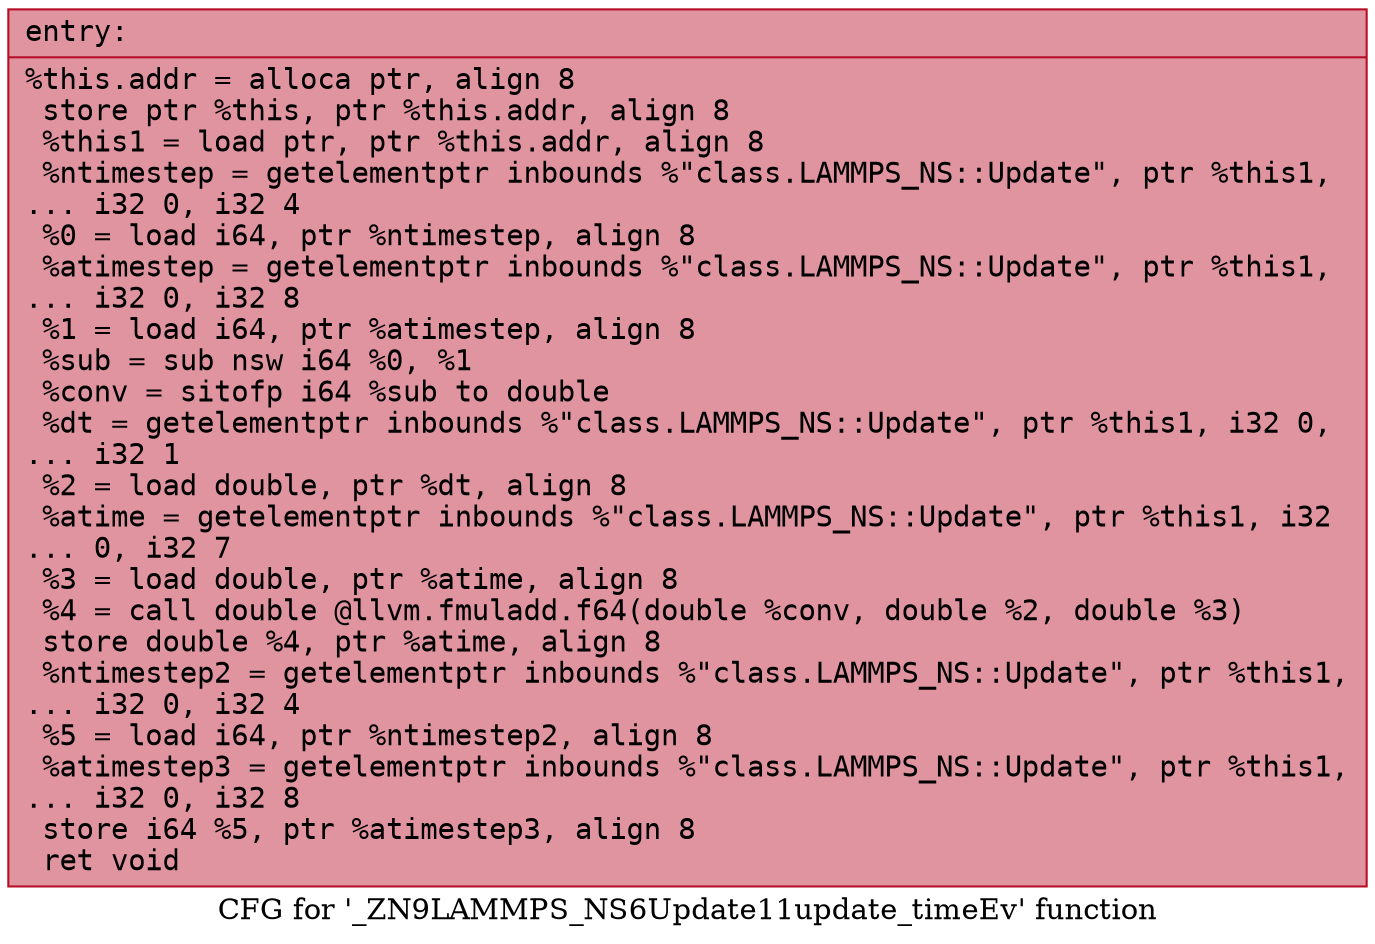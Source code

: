 digraph "CFG for '_ZN9LAMMPS_NS6Update11update_timeEv' function" {
	label="CFG for '_ZN9LAMMPS_NS6Update11update_timeEv' function";

	Node0x55ee2718fd10 [shape=record,color="#b70d28ff", style=filled, fillcolor="#b70d2870" fontname="Courier",label="{entry:\l|  %this.addr = alloca ptr, align 8\l  store ptr %this, ptr %this.addr, align 8\l  %this1 = load ptr, ptr %this.addr, align 8\l  %ntimestep = getelementptr inbounds %\"class.LAMMPS_NS::Update\", ptr %this1,\l... i32 0, i32 4\l  %0 = load i64, ptr %ntimestep, align 8\l  %atimestep = getelementptr inbounds %\"class.LAMMPS_NS::Update\", ptr %this1,\l... i32 0, i32 8\l  %1 = load i64, ptr %atimestep, align 8\l  %sub = sub nsw i64 %0, %1\l  %conv = sitofp i64 %sub to double\l  %dt = getelementptr inbounds %\"class.LAMMPS_NS::Update\", ptr %this1, i32 0,\l... i32 1\l  %2 = load double, ptr %dt, align 8\l  %atime = getelementptr inbounds %\"class.LAMMPS_NS::Update\", ptr %this1, i32\l... 0, i32 7\l  %3 = load double, ptr %atime, align 8\l  %4 = call double @llvm.fmuladd.f64(double %conv, double %2, double %3)\l  store double %4, ptr %atime, align 8\l  %ntimestep2 = getelementptr inbounds %\"class.LAMMPS_NS::Update\", ptr %this1,\l... i32 0, i32 4\l  %5 = load i64, ptr %ntimestep2, align 8\l  %atimestep3 = getelementptr inbounds %\"class.LAMMPS_NS::Update\", ptr %this1,\l... i32 0, i32 8\l  store i64 %5, ptr %atimestep3, align 8\l  ret void\l}"];
}
